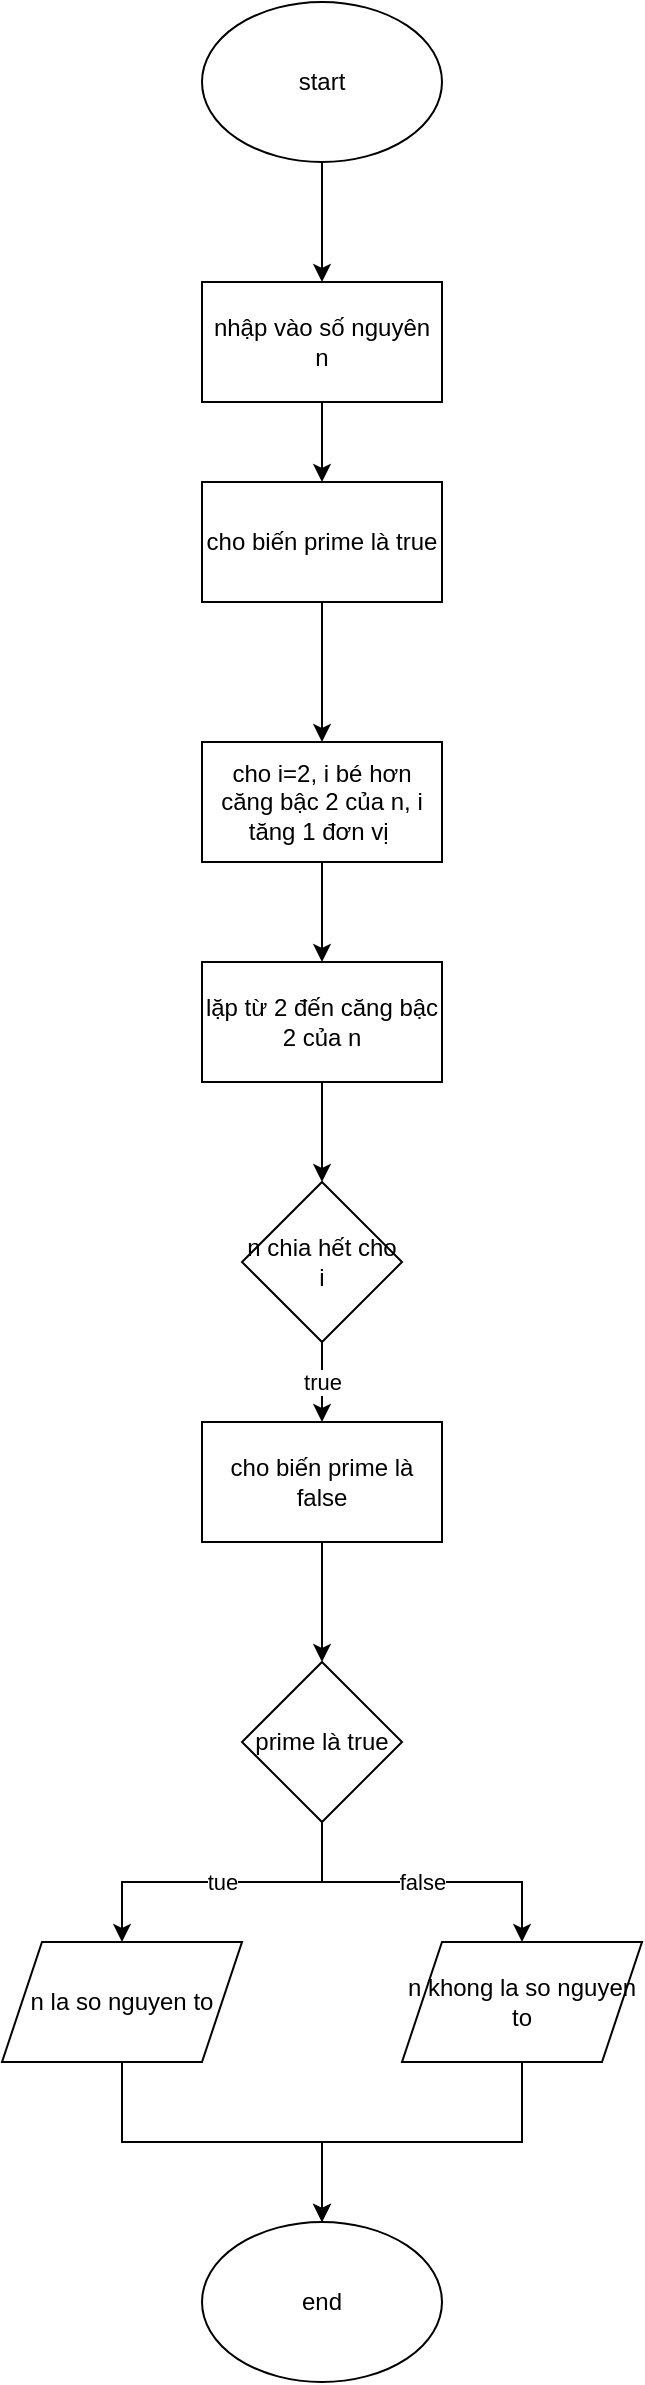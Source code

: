 <mxfile version="25.0.3">
  <diagram id="g0PsMIbxQTxc2UzIGfZg" name="Page-1">
    <mxGraphModel dx="312" dy="1562" grid="1" gridSize="10" guides="1" tooltips="1" connect="1" arrows="1" fold="1" page="1" pageScale="1" pageWidth="850" pageHeight="1100" math="0" shadow="0">
      <root>
        <mxCell id="0" />
        <mxCell id="1" parent="0" />
        <mxCell id="2lLbkiyqATNZVkQrMYEb-10" value="" style="edgeStyle=orthogonalEdgeStyle;rounded=0;orthogonalLoop=1;jettySize=auto;html=1;" edge="1" parent="1" source="2lLbkiyqATNZVkQrMYEb-1" target="2lLbkiyqATNZVkQrMYEb-4">
          <mxGeometry relative="1" as="geometry" />
        </mxCell>
        <mxCell id="2lLbkiyqATNZVkQrMYEb-1" value="start" style="ellipse;whiteSpace=wrap;html=1;" vertex="1" parent="1">
          <mxGeometry x="100" y="-130" width="120" height="80" as="geometry" />
        </mxCell>
        <mxCell id="2lLbkiyqATNZVkQrMYEb-11" value="" style="edgeStyle=orthogonalEdgeStyle;rounded=0;orthogonalLoop=1;jettySize=auto;html=1;" edge="1" parent="1" source="2lLbkiyqATNZVkQrMYEb-4" target="2lLbkiyqATNZVkQrMYEb-5">
          <mxGeometry relative="1" as="geometry" />
        </mxCell>
        <mxCell id="2lLbkiyqATNZVkQrMYEb-4" value="nhập vào số nguyên n" style="rounded=0;whiteSpace=wrap;html=1;" vertex="1" parent="1">
          <mxGeometry x="100" y="10" width="120" height="60" as="geometry" />
        </mxCell>
        <mxCell id="2lLbkiyqATNZVkQrMYEb-29" style="edgeStyle=orthogonalEdgeStyle;rounded=0;orthogonalLoop=1;jettySize=auto;html=1;entryX=0.5;entryY=0;entryDx=0;entryDy=0;" edge="1" parent="1" source="2lLbkiyqATNZVkQrMYEb-5" target="2lLbkiyqATNZVkQrMYEb-24">
          <mxGeometry relative="1" as="geometry" />
        </mxCell>
        <mxCell id="2lLbkiyqATNZVkQrMYEb-5" value="cho biến prime là true" style="rounded=0;whiteSpace=wrap;html=1;" vertex="1" parent="1">
          <mxGeometry x="100" y="110" width="120" height="60" as="geometry" />
        </mxCell>
        <mxCell id="2lLbkiyqATNZVkQrMYEb-14" value="true" style="edgeStyle=orthogonalEdgeStyle;rounded=0;orthogonalLoop=1;jettySize=auto;html=1;" edge="1" parent="1" source="2lLbkiyqATNZVkQrMYEb-6" target="2lLbkiyqATNZVkQrMYEb-9">
          <mxGeometry relative="1" as="geometry" />
        </mxCell>
        <mxCell id="2lLbkiyqATNZVkQrMYEb-6" value="n chia hết cho i" style="rhombus;whiteSpace=wrap;html=1;" vertex="1" parent="1">
          <mxGeometry x="120" y="460" width="80" height="80" as="geometry" />
        </mxCell>
        <mxCell id="2lLbkiyqATNZVkQrMYEb-7" style="edgeStyle=orthogonalEdgeStyle;rounded=0;orthogonalLoop=1;jettySize=auto;html=1;exitX=0.5;exitY=1;exitDx=0;exitDy=0;" edge="1" parent="1" source="2lLbkiyqATNZVkQrMYEb-1" target="2lLbkiyqATNZVkQrMYEb-1">
          <mxGeometry relative="1" as="geometry" />
        </mxCell>
        <mxCell id="2lLbkiyqATNZVkQrMYEb-28" style="edgeStyle=orthogonalEdgeStyle;rounded=0;orthogonalLoop=1;jettySize=auto;html=1;entryX=0.5;entryY=0;entryDx=0;entryDy=0;" edge="1" parent="1" source="2lLbkiyqATNZVkQrMYEb-8" target="2lLbkiyqATNZVkQrMYEb-6">
          <mxGeometry relative="1" as="geometry" />
        </mxCell>
        <mxCell id="2lLbkiyqATNZVkQrMYEb-8" value="lặp từ 2 đến căng bậc 2 của n" style="rounded=0;whiteSpace=wrap;html=1;" vertex="1" parent="1">
          <mxGeometry x="100" y="350" width="120" height="60" as="geometry" />
        </mxCell>
        <mxCell id="2lLbkiyqATNZVkQrMYEb-16" value="" style="edgeStyle=orthogonalEdgeStyle;rounded=0;orthogonalLoop=1;jettySize=auto;html=1;" edge="1" parent="1" source="2lLbkiyqATNZVkQrMYEb-9" target="2lLbkiyqATNZVkQrMYEb-15">
          <mxGeometry relative="1" as="geometry" />
        </mxCell>
        <mxCell id="2lLbkiyqATNZVkQrMYEb-9" value="cho biến prime là false" style="rounded=0;whiteSpace=wrap;html=1;" vertex="1" parent="1">
          <mxGeometry x="100" y="580" width="120" height="60" as="geometry" />
        </mxCell>
        <mxCell id="2lLbkiyqATNZVkQrMYEb-19" value="tue" style="edgeStyle=orthogonalEdgeStyle;rounded=0;orthogonalLoop=1;jettySize=auto;html=1;entryX=0.5;entryY=0;entryDx=0;entryDy=0;" edge="1" parent="1" source="2lLbkiyqATNZVkQrMYEb-15" target="2lLbkiyqATNZVkQrMYEb-18">
          <mxGeometry relative="1" as="geometry" />
        </mxCell>
        <mxCell id="2lLbkiyqATNZVkQrMYEb-20" value="false" style="edgeStyle=orthogonalEdgeStyle;rounded=0;orthogonalLoop=1;jettySize=auto;html=1;entryX=0.5;entryY=0;entryDx=0;entryDy=0;" edge="1" parent="1" source="2lLbkiyqATNZVkQrMYEb-15" target="2lLbkiyqATNZVkQrMYEb-17">
          <mxGeometry relative="1" as="geometry" />
        </mxCell>
        <mxCell id="2lLbkiyqATNZVkQrMYEb-15" value="prime là true" style="rhombus;whiteSpace=wrap;html=1;" vertex="1" parent="1">
          <mxGeometry x="120" y="700" width="80" height="80" as="geometry" />
        </mxCell>
        <mxCell id="2lLbkiyqATNZVkQrMYEb-23" style="edgeStyle=orthogonalEdgeStyle;rounded=0;orthogonalLoop=1;jettySize=auto;html=1;" edge="1" parent="1" source="2lLbkiyqATNZVkQrMYEb-17" target="2lLbkiyqATNZVkQrMYEb-21">
          <mxGeometry relative="1" as="geometry" />
        </mxCell>
        <mxCell id="2lLbkiyqATNZVkQrMYEb-17" value="n khong la so nguyen to" style="shape=parallelogram;perimeter=parallelogramPerimeter;whiteSpace=wrap;html=1;fixedSize=1;" vertex="1" parent="1">
          <mxGeometry x="200" y="840" width="120" height="60" as="geometry" />
        </mxCell>
        <mxCell id="2lLbkiyqATNZVkQrMYEb-22" style="edgeStyle=orthogonalEdgeStyle;rounded=0;orthogonalLoop=1;jettySize=auto;html=1;" edge="1" parent="1" source="2lLbkiyqATNZVkQrMYEb-18" target="2lLbkiyqATNZVkQrMYEb-21">
          <mxGeometry relative="1" as="geometry" />
        </mxCell>
        <mxCell id="2lLbkiyqATNZVkQrMYEb-18" value="n la so nguyen to" style="shape=parallelogram;perimeter=parallelogramPerimeter;whiteSpace=wrap;html=1;fixedSize=1;" vertex="1" parent="1">
          <mxGeometry y="840" width="120" height="60" as="geometry" />
        </mxCell>
        <mxCell id="2lLbkiyqATNZVkQrMYEb-21" value="end" style="ellipse;whiteSpace=wrap;html=1;" vertex="1" parent="1">
          <mxGeometry x="100" y="980" width="120" height="80" as="geometry" />
        </mxCell>
        <mxCell id="2lLbkiyqATNZVkQrMYEb-30" style="edgeStyle=orthogonalEdgeStyle;rounded=0;orthogonalLoop=1;jettySize=auto;html=1;" edge="1" parent="1" source="2lLbkiyqATNZVkQrMYEb-24" target="2lLbkiyqATNZVkQrMYEb-8">
          <mxGeometry relative="1" as="geometry" />
        </mxCell>
        <mxCell id="2lLbkiyqATNZVkQrMYEb-24" value="cho i=2, i bé hơn căng bậc 2 của n, i tăng 1 đơn vị&amp;nbsp;" style="rounded=0;whiteSpace=wrap;html=1;" vertex="1" parent="1">
          <mxGeometry x="100" y="240" width="120" height="60" as="geometry" />
        </mxCell>
      </root>
    </mxGraphModel>
  </diagram>
</mxfile>
